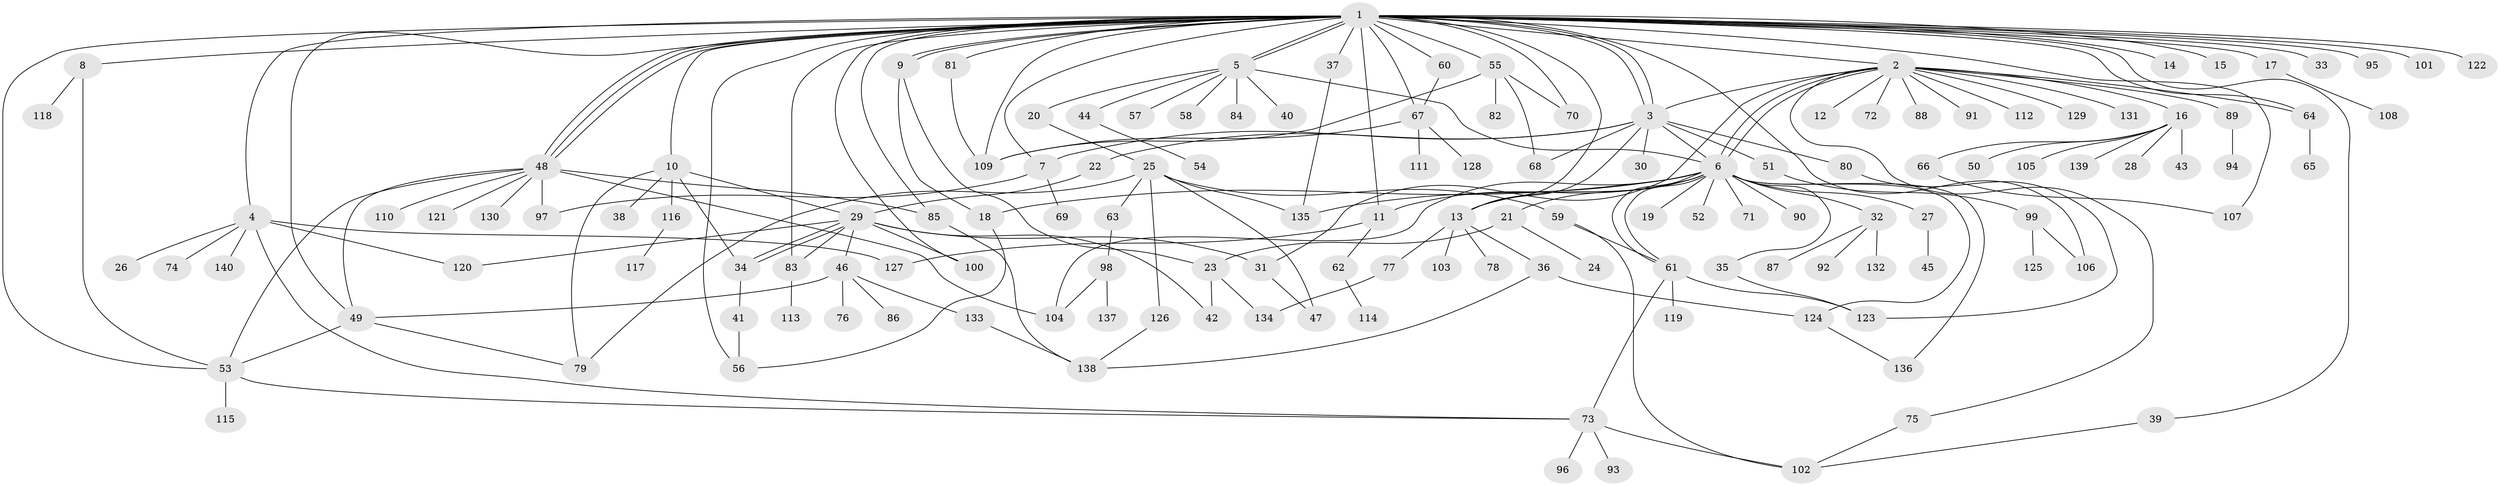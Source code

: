 // coarse degree distribution, {40: 0.009345794392523364, 17: 0.009345794392523364, 11: 0.018691588785046728, 7: 0.018691588785046728, 8: 0.018691588785046728, 21: 0.009345794392523364, 3: 0.08411214953271028, 2: 0.22429906542056074, 5: 0.037383177570093455, 4: 0.09345794392523364, 1: 0.4392523364485981, 6: 0.028037383177570093, 10: 0.009345794392523364}
// Generated by graph-tools (version 1.1) at 2025/52/02/27/25 19:52:00]
// undirected, 140 vertices, 203 edges
graph export_dot {
graph [start="1"]
  node [color=gray90,style=filled];
  1;
  2;
  3;
  4;
  5;
  6;
  7;
  8;
  9;
  10;
  11;
  12;
  13;
  14;
  15;
  16;
  17;
  18;
  19;
  20;
  21;
  22;
  23;
  24;
  25;
  26;
  27;
  28;
  29;
  30;
  31;
  32;
  33;
  34;
  35;
  36;
  37;
  38;
  39;
  40;
  41;
  42;
  43;
  44;
  45;
  46;
  47;
  48;
  49;
  50;
  51;
  52;
  53;
  54;
  55;
  56;
  57;
  58;
  59;
  60;
  61;
  62;
  63;
  64;
  65;
  66;
  67;
  68;
  69;
  70;
  71;
  72;
  73;
  74;
  75;
  76;
  77;
  78;
  79;
  80;
  81;
  82;
  83;
  84;
  85;
  86;
  87;
  88;
  89;
  90;
  91;
  92;
  93;
  94;
  95;
  96;
  97;
  98;
  99;
  100;
  101;
  102;
  103;
  104;
  105;
  106;
  107;
  108;
  109;
  110;
  111;
  112;
  113;
  114;
  115;
  116;
  117;
  118;
  119;
  120;
  121;
  122;
  123;
  124;
  125;
  126;
  127;
  128;
  129;
  130;
  131;
  132;
  133;
  134;
  135;
  136;
  137;
  138;
  139;
  140;
  1 -- 2;
  1 -- 3;
  1 -- 3;
  1 -- 4;
  1 -- 5;
  1 -- 5;
  1 -- 7;
  1 -- 8;
  1 -- 9;
  1 -- 9;
  1 -- 10;
  1 -- 11;
  1 -- 13;
  1 -- 14;
  1 -- 15;
  1 -- 17;
  1 -- 33;
  1 -- 37;
  1 -- 39;
  1 -- 48;
  1 -- 48;
  1 -- 48;
  1 -- 49;
  1 -- 53;
  1 -- 55;
  1 -- 56;
  1 -- 60;
  1 -- 64;
  1 -- 67;
  1 -- 70;
  1 -- 81;
  1 -- 83;
  1 -- 85;
  1 -- 95;
  1 -- 100;
  1 -- 101;
  1 -- 106;
  1 -- 107;
  1 -- 109;
  1 -- 122;
  2 -- 3;
  2 -- 6;
  2 -- 6;
  2 -- 12;
  2 -- 16;
  2 -- 31;
  2 -- 64;
  2 -- 72;
  2 -- 75;
  2 -- 88;
  2 -- 89;
  2 -- 91;
  2 -- 112;
  2 -- 129;
  2 -- 131;
  3 -- 6;
  3 -- 7;
  3 -- 13;
  3 -- 22;
  3 -- 30;
  3 -- 51;
  3 -- 68;
  3 -- 80;
  4 -- 26;
  4 -- 73;
  4 -- 74;
  4 -- 120;
  4 -- 127;
  4 -- 140;
  5 -- 6;
  5 -- 20;
  5 -- 40;
  5 -- 44;
  5 -- 57;
  5 -- 58;
  5 -- 84;
  6 -- 11;
  6 -- 13;
  6 -- 18;
  6 -- 19;
  6 -- 21;
  6 -- 27;
  6 -- 32;
  6 -- 35;
  6 -- 52;
  6 -- 61;
  6 -- 61;
  6 -- 71;
  6 -- 90;
  6 -- 104;
  6 -- 124;
  6 -- 135;
  6 -- 136;
  7 -- 69;
  7 -- 97;
  8 -- 53;
  8 -- 118;
  9 -- 18;
  9 -- 23;
  10 -- 29;
  10 -- 34;
  10 -- 38;
  10 -- 79;
  10 -- 116;
  11 -- 62;
  11 -- 127;
  13 -- 36;
  13 -- 77;
  13 -- 78;
  13 -- 103;
  16 -- 28;
  16 -- 43;
  16 -- 50;
  16 -- 66;
  16 -- 105;
  16 -- 139;
  17 -- 108;
  18 -- 56;
  20 -- 25;
  21 -- 23;
  21 -- 24;
  22 -- 29;
  23 -- 42;
  23 -- 134;
  25 -- 47;
  25 -- 59;
  25 -- 63;
  25 -- 79;
  25 -- 126;
  25 -- 135;
  27 -- 45;
  29 -- 31;
  29 -- 34;
  29 -- 34;
  29 -- 42;
  29 -- 46;
  29 -- 83;
  29 -- 100;
  29 -- 120;
  31 -- 47;
  32 -- 87;
  32 -- 92;
  32 -- 132;
  34 -- 41;
  35 -- 123;
  36 -- 124;
  36 -- 138;
  37 -- 135;
  39 -- 102;
  41 -- 56;
  44 -- 54;
  46 -- 49;
  46 -- 76;
  46 -- 86;
  46 -- 133;
  48 -- 49;
  48 -- 53;
  48 -- 85;
  48 -- 97;
  48 -- 104;
  48 -- 110;
  48 -- 121;
  48 -- 130;
  49 -- 53;
  49 -- 79;
  51 -- 99;
  53 -- 73;
  53 -- 115;
  55 -- 68;
  55 -- 70;
  55 -- 82;
  55 -- 109;
  59 -- 61;
  59 -- 102;
  60 -- 67;
  61 -- 73;
  61 -- 119;
  61 -- 123;
  62 -- 114;
  63 -- 98;
  64 -- 65;
  66 -- 107;
  67 -- 109;
  67 -- 111;
  67 -- 128;
  73 -- 93;
  73 -- 96;
  73 -- 102;
  75 -- 102;
  77 -- 134;
  80 -- 123;
  81 -- 109;
  83 -- 113;
  85 -- 138;
  89 -- 94;
  98 -- 104;
  98 -- 137;
  99 -- 106;
  99 -- 125;
  116 -- 117;
  124 -- 136;
  126 -- 138;
  133 -- 138;
}
